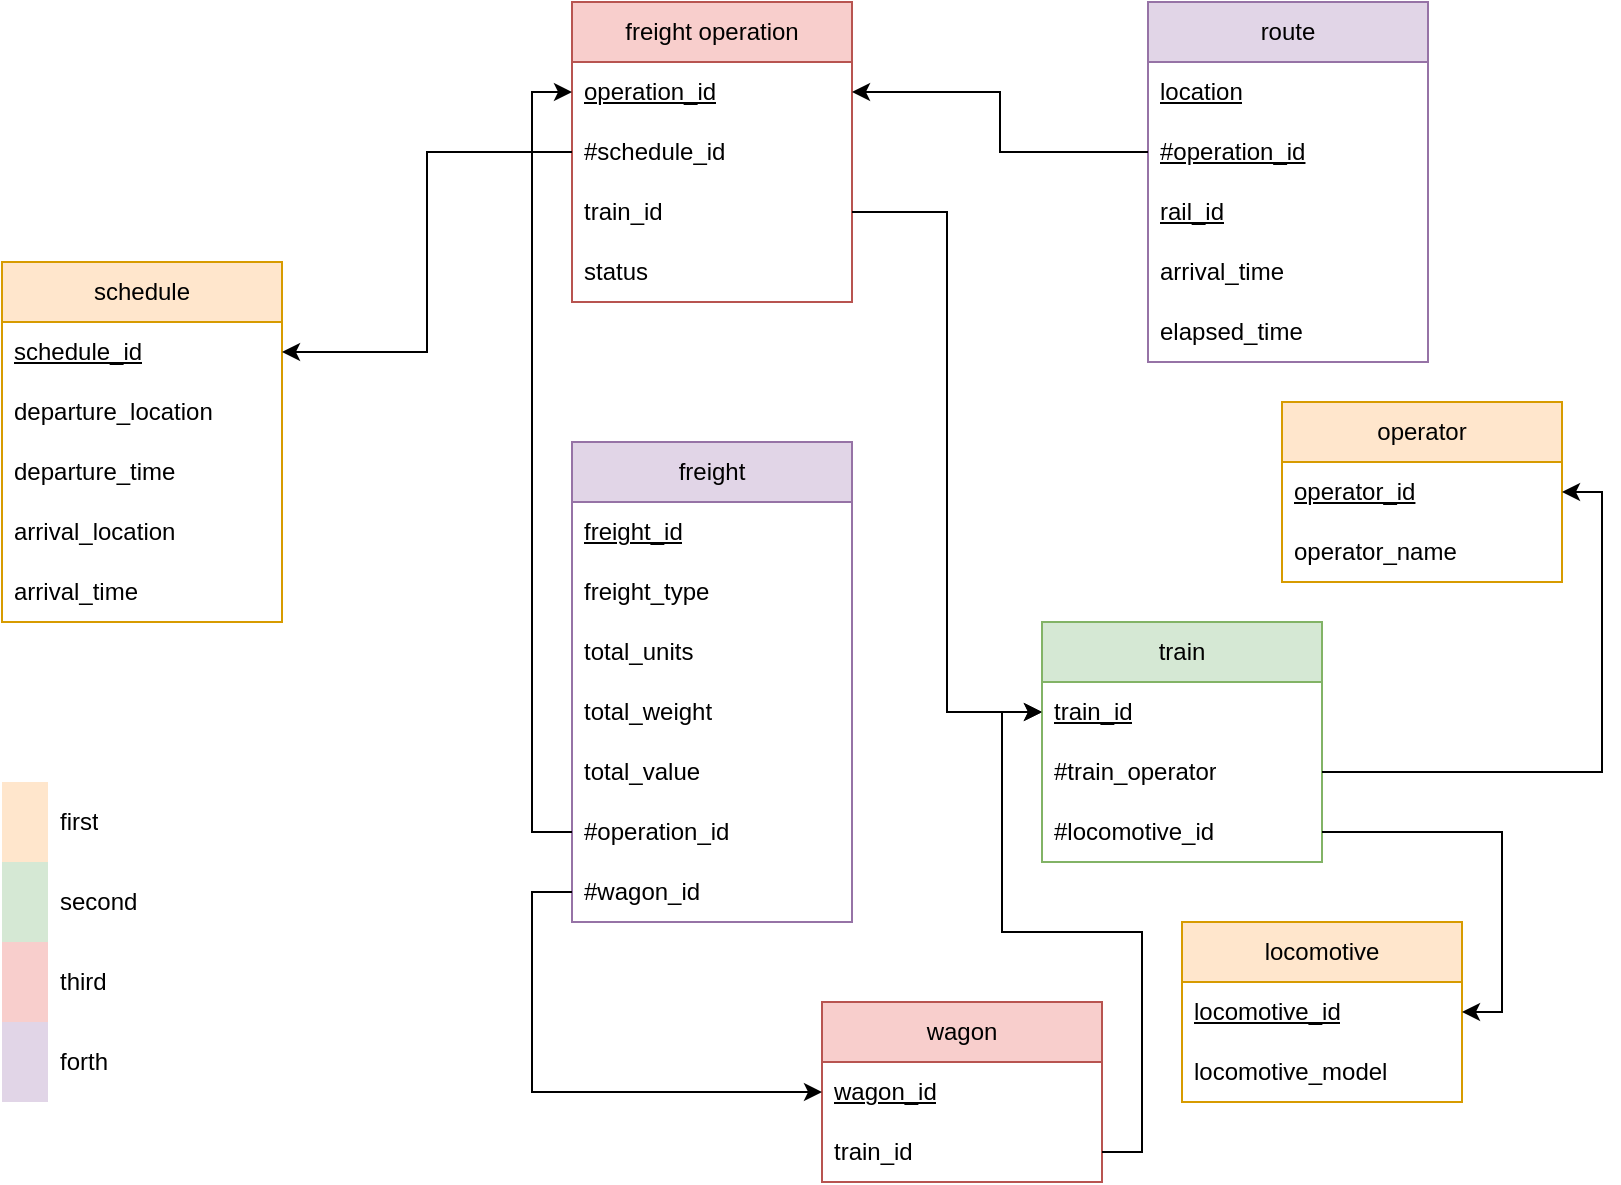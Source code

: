 <mxfile version="24.7.8">
  <diagram name="Page-1" id="gMjgaY1mDzg52uf6RHoy">
    <mxGraphModel dx="1050" dy="558" grid="1" gridSize="10" guides="1" tooltips="1" connect="1" arrows="1" fold="1" page="1" pageScale="1" pageWidth="850" pageHeight="1100" math="0" shadow="0">
      <root>
        <mxCell id="0" />
        <mxCell id="1" parent="0" />
        <mxCell id="dckKvthKJIGiGGlBJJBI-11" value="schedule" style="swimlane;fontStyle=0;childLayout=stackLayout;horizontal=1;startSize=30;horizontalStack=0;resizeParent=1;resizeParentMax=0;resizeLast=0;collapsible=1;marginBottom=0;whiteSpace=wrap;html=1;fillColor=#ffe6cc;strokeColor=#d79b00;" vertex="1" parent="1">
          <mxGeometry x="37" y="350" width="140" height="180" as="geometry" />
        </mxCell>
        <mxCell id="dckKvthKJIGiGGlBJJBI-19" value="schedule_id" style="text;strokeColor=none;fillColor=none;align=left;verticalAlign=middle;spacingLeft=4;spacingRight=4;overflow=hidden;points=[[0,0.5],[1,0.5]];portConstraint=eastwest;rotatable=0;whiteSpace=wrap;html=1;fontStyle=4" vertex="1" parent="dckKvthKJIGiGGlBJJBI-11">
          <mxGeometry y="30" width="140" height="30" as="geometry" />
        </mxCell>
        <mxCell id="dckKvthKJIGiGGlBJJBI-12" value="departure_location" style="text;strokeColor=none;fillColor=none;align=left;verticalAlign=middle;spacingLeft=4;spacingRight=4;overflow=hidden;points=[[0,0.5],[1,0.5]];portConstraint=eastwest;rotatable=0;whiteSpace=wrap;html=1;" vertex="1" parent="dckKvthKJIGiGGlBJJBI-11">
          <mxGeometry y="60" width="140" height="30" as="geometry" />
        </mxCell>
        <mxCell id="dckKvthKJIGiGGlBJJBI-13" value="departure_time" style="text;strokeColor=none;fillColor=none;align=left;verticalAlign=middle;spacingLeft=4;spacingRight=4;overflow=hidden;points=[[0,0.5],[1,0.5]];portConstraint=eastwest;rotatable=0;whiteSpace=wrap;html=1;" vertex="1" parent="dckKvthKJIGiGGlBJJBI-11">
          <mxGeometry y="90" width="140" height="30" as="geometry" />
        </mxCell>
        <mxCell id="dckKvthKJIGiGGlBJJBI-14" value="arrival_location" style="text;strokeColor=none;fillColor=none;align=left;verticalAlign=middle;spacingLeft=4;spacingRight=4;overflow=hidden;points=[[0,0.5],[1,0.5]];portConstraint=eastwest;rotatable=0;whiteSpace=wrap;html=1;" vertex="1" parent="dckKvthKJIGiGGlBJJBI-11">
          <mxGeometry y="120" width="140" height="30" as="geometry" />
        </mxCell>
        <mxCell id="dckKvthKJIGiGGlBJJBI-15" value="arrival_time" style="text;strokeColor=none;fillColor=none;align=left;verticalAlign=middle;spacingLeft=4;spacingRight=4;overflow=hidden;points=[[0,0.5],[1,0.5]];portConstraint=eastwest;rotatable=0;whiteSpace=wrap;html=1;" vertex="1" parent="dckKvthKJIGiGGlBJJBI-11">
          <mxGeometry y="150" width="140" height="30" as="geometry" />
        </mxCell>
        <mxCell id="dckKvthKJIGiGGlBJJBI-21" value="locomotive" style="swimlane;fontStyle=0;childLayout=stackLayout;horizontal=1;startSize=30;horizontalStack=0;resizeParent=1;resizeParentMax=0;resizeLast=0;collapsible=1;marginBottom=0;whiteSpace=wrap;html=1;fillColor=#ffe6cc;strokeColor=#d79b00;" vertex="1" parent="1">
          <mxGeometry x="627" y="680" width="140" height="90" as="geometry" />
        </mxCell>
        <mxCell id="dckKvthKJIGiGGlBJJBI-22" value="locomotive_id" style="text;strokeColor=none;fillColor=none;align=left;verticalAlign=middle;spacingLeft=4;spacingRight=4;overflow=hidden;points=[[0,0.5],[1,0.5]];portConstraint=eastwest;rotatable=0;whiteSpace=wrap;html=1;fontStyle=4" vertex="1" parent="dckKvthKJIGiGGlBJJBI-21">
          <mxGeometry y="30" width="140" height="30" as="geometry" />
        </mxCell>
        <mxCell id="dckKvthKJIGiGGlBJJBI-23" value="locomotive_model" style="text;strokeColor=none;fillColor=none;align=left;verticalAlign=middle;spacingLeft=4;spacingRight=4;overflow=hidden;points=[[0,0.5],[1,0.5]];portConstraint=eastwest;rotatable=0;whiteSpace=wrap;html=1;" vertex="1" parent="dckKvthKJIGiGGlBJJBI-21">
          <mxGeometry y="60" width="140" height="30" as="geometry" />
        </mxCell>
        <mxCell id="dckKvthKJIGiGGlBJJBI-26" value="freight operation" style="swimlane;fontStyle=0;childLayout=stackLayout;horizontal=1;startSize=30;horizontalStack=0;resizeParent=1;resizeParentMax=0;resizeLast=0;collapsible=1;marginBottom=0;whiteSpace=wrap;html=1;fillColor=#f8cecc;strokeColor=#b85450;" vertex="1" parent="1">
          <mxGeometry x="322" y="220" width="140" height="150" as="geometry" />
        </mxCell>
        <mxCell id="dckKvthKJIGiGGlBJJBI-27" value="operation_id" style="text;strokeColor=none;fillColor=none;align=left;verticalAlign=middle;spacingLeft=4;spacingRight=4;overflow=hidden;points=[[0,0.5],[1,0.5]];portConstraint=eastwest;rotatable=0;whiteSpace=wrap;html=1;fontStyle=4" vertex="1" parent="dckKvthKJIGiGGlBJJBI-26">
          <mxGeometry y="30" width="140" height="30" as="geometry" />
        </mxCell>
        <mxCell id="dckKvthKJIGiGGlBJJBI-28" value="#schedule_id" style="text;strokeColor=none;fillColor=none;align=left;verticalAlign=middle;spacingLeft=4;spacingRight=4;overflow=hidden;points=[[0,0.5],[1,0.5]];portConstraint=eastwest;rotatable=0;whiteSpace=wrap;html=1;" vertex="1" parent="dckKvthKJIGiGGlBJJBI-26">
          <mxGeometry y="60" width="140" height="30" as="geometry" />
        </mxCell>
        <mxCell id="dckKvthKJIGiGGlBJJBI-30" value="train_id" style="text;strokeColor=none;fillColor=none;align=left;verticalAlign=middle;spacingLeft=4;spacingRight=4;overflow=hidden;points=[[0,0.5],[1,0.5]];portConstraint=eastwest;rotatable=0;whiteSpace=wrap;html=1;" vertex="1" parent="dckKvthKJIGiGGlBJJBI-26">
          <mxGeometry y="90" width="140" height="30" as="geometry" />
        </mxCell>
        <mxCell id="dckKvthKJIGiGGlBJJBI-84" value="status" style="text;strokeColor=none;fillColor=none;align=left;verticalAlign=middle;spacingLeft=4;spacingRight=4;overflow=hidden;points=[[0,0.5],[1,0.5]];portConstraint=eastwest;rotatable=0;whiteSpace=wrap;html=1;" vertex="1" parent="dckKvthKJIGiGGlBJJBI-26">
          <mxGeometry y="120" width="140" height="30" as="geometry" />
        </mxCell>
        <mxCell id="dckKvthKJIGiGGlBJJBI-32" style="edgeStyle=orthogonalEdgeStyle;rounded=0;orthogonalLoop=1;jettySize=auto;html=1;exitX=1;exitY=0.5;exitDx=0;exitDy=0;" edge="1" parent="1" source="dckKvthKJIGiGGlBJJBI-30" target="dckKvthKJIGiGGlBJJBI-64">
          <mxGeometry relative="1" as="geometry" />
        </mxCell>
        <mxCell id="dckKvthKJIGiGGlBJJBI-33" style="edgeStyle=orthogonalEdgeStyle;rounded=0;orthogonalLoop=1;jettySize=auto;html=1;exitX=0;exitY=0.5;exitDx=0;exitDy=0;entryX=1;entryY=0.5;entryDx=0;entryDy=0;" edge="1" parent="1" source="dckKvthKJIGiGGlBJJBI-28" target="dckKvthKJIGiGGlBJJBI-19">
          <mxGeometry relative="1" as="geometry" />
        </mxCell>
        <mxCell id="dckKvthKJIGiGGlBJJBI-34" value="route" style="swimlane;fontStyle=0;childLayout=stackLayout;horizontal=1;startSize=30;horizontalStack=0;resizeParent=1;resizeParentMax=0;resizeLast=0;collapsible=1;marginBottom=0;whiteSpace=wrap;html=1;fillColor=#e1d5e7;strokeColor=#9673a6;" vertex="1" parent="1">
          <mxGeometry x="610" y="220" width="140" height="180" as="geometry" />
        </mxCell>
        <mxCell id="dckKvthKJIGiGGlBJJBI-35" value="location" style="text;strokeColor=none;fillColor=none;align=left;verticalAlign=middle;spacingLeft=4;spacingRight=4;overflow=hidden;points=[[0,0.5],[1,0.5]];portConstraint=eastwest;rotatable=0;whiteSpace=wrap;html=1;fontStyle=4" vertex="1" parent="dckKvthKJIGiGGlBJJBI-34">
          <mxGeometry y="30" width="140" height="30" as="geometry" />
        </mxCell>
        <mxCell id="dckKvthKJIGiGGlBJJBI-38" value="#operation_id" style="text;strokeColor=none;fillColor=none;align=left;verticalAlign=middle;spacingLeft=4;spacingRight=4;overflow=hidden;points=[[0,0.5],[1,0.5]];portConstraint=eastwest;rotatable=0;whiteSpace=wrap;html=1;fontStyle=4" vertex="1" parent="dckKvthKJIGiGGlBJJBI-34">
          <mxGeometry y="60" width="140" height="30" as="geometry" />
        </mxCell>
        <mxCell id="dckKvthKJIGiGGlBJJBI-103" value="&lt;div&gt;rail_id&lt;/div&gt;" style="text;strokeColor=none;fillColor=none;align=left;verticalAlign=middle;spacingLeft=4;spacingRight=4;overflow=hidden;points=[[0,0.5],[1,0.5]];portConstraint=eastwest;rotatable=0;whiteSpace=wrap;html=1;fontStyle=4" vertex="1" parent="dckKvthKJIGiGGlBJJBI-34">
          <mxGeometry y="90" width="140" height="30" as="geometry" />
        </mxCell>
        <mxCell id="dckKvthKJIGiGGlBJJBI-36" value="arrival_time" style="text;strokeColor=none;fillColor=none;align=left;verticalAlign=middle;spacingLeft=4;spacingRight=4;overflow=hidden;points=[[0,0.5],[1,0.5]];portConstraint=eastwest;rotatable=0;whiteSpace=wrap;html=1;" vertex="1" parent="dckKvthKJIGiGGlBJJBI-34">
          <mxGeometry y="120" width="140" height="30" as="geometry" />
        </mxCell>
        <mxCell id="dckKvthKJIGiGGlBJJBI-37" value="elapsed_time" style="text;strokeColor=none;fillColor=none;align=left;verticalAlign=middle;spacingLeft=4;spacingRight=4;overflow=hidden;points=[[0,0.5],[1,0.5]];portConstraint=eastwest;rotatable=0;whiteSpace=wrap;html=1;" vertex="1" parent="dckKvthKJIGiGGlBJJBI-34">
          <mxGeometry y="150" width="140" height="30" as="geometry" />
        </mxCell>
        <mxCell id="dckKvthKJIGiGGlBJJBI-39" style="edgeStyle=orthogonalEdgeStyle;rounded=0;orthogonalLoop=1;jettySize=auto;html=1;exitX=0;exitY=0.5;exitDx=0;exitDy=0;entryX=1;entryY=0.5;entryDx=0;entryDy=0;" edge="1" parent="1" source="dckKvthKJIGiGGlBJJBI-38" target="dckKvthKJIGiGGlBJJBI-27">
          <mxGeometry relative="1" as="geometry" />
        </mxCell>
        <mxCell id="dckKvthKJIGiGGlBJJBI-56" value="freight" style="swimlane;fontStyle=0;childLayout=stackLayout;horizontal=1;startSize=30;horizontalStack=0;resizeParent=1;resizeParentMax=0;resizeLast=0;collapsible=1;marginBottom=0;whiteSpace=wrap;html=1;fillColor=#e1d5e7;strokeColor=#9673a6;" vertex="1" parent="1">
          <mxGeometry x="322" y="440" width="140" height="240" as="geometry" />
        </mxCell>
        <mxCell id="dckKvthKJIGiGGlBJJBI-57" value="freight_id" style="text;strokeColor=none;fillColor=none;align=left;verticalAlign=middle;spacingLeft=4;spacingRight=4;overflow=hidden;points=[[0,0.5],[1,0.5]];portConstraint=eastwest;rotatable=0;whiteSpace=wrap;html=1;fontStyle=4" vertex="1" parent="dckKvthKJIGiGGlBJJBI-56">
          <mxGeometry y="30" width="140" height="30" as="geometry" />
        </mxCell>
        <mxCell id="dckKvthKJIGiGGlBJJBI-58" value="freight_type" style="text;strokeColor=none;fillColor=none;align=left;verticalAlign=middle;spacingLeft=4;spacingRight=4;overflow=hidden;points=[[0,0.5],[1,0.5]];portConstraint=eastwest;rotatable=0;whiteSpace=wrap;html=1;" vertex="1" parent="dckKvthKJIGiGGlBJJBI-56">
          <mxGeometry y="60" width="140" height="30" as="geometry" />
        </mxCell>
        <mxCell id="dckKvthKJIGiGGlBJJBI-59" value="total_units" style="text;strokeColor=none;fillColor=none;align=left;verticalAlign=middle;spacingLeft=4;spacingRight=4;overflow=hidden;points=[[0,0.5],[1,0.5]];portConstraint=eastwest;rotatable=0;whiteSpace=wrap;html=1;" vertex="1" parent="dckKvthKJIGiGGlBJJBI-56">
          <mxGeometry y="90" width="140" height="30" as="geometry" />
        </mxCell>
        <mxCell id="dckKvthKJIGiGGlBJJBI-60" value="total_weight" style="text;strokeColor=none;fillColor=none;align=left;verticalAlign=middle;spacingLeft=4;spacingRight=4;overflow=hidden;points=[[0,0.5],[1,0.5]];portConstraint=eastwest;rotatable=0;whiteSpace=wrap;html=1;" vertex="1" parent="dckKvthKJIGiGGlBJJBI-56">
          <mxGeometry y="120" width="140" height="30" as="geometry" />
        </mxCell>
        <mxCell id="dckKvthKJIGiGGlBJJBI-61" value="total_value" style="text;strokeColor=none;fillColor=none;align=left;verticalAlign=middle;spacingLeft=4;spacingRight=4;overflow=hidden;points=[[0,0.5],[1,0.5]];portConstraint=eastwest;rotatable=0;whiteSpace=wrap;html=1;" vertex="1" parent="dckKvthKJIGiGGlBJJBI-56">
          <mxGeometry y="150" width="140" height="30" as="geometry" />
        </mxCell>
        <mxCell id="dckKvthKJIGiGGlBJJBI-85" value="#operation_id" style="text;strokeColor=none;fillColor=none;align=left;verticalAlign=middle;spacingLeft=4;spacingRight=4;overflow=hidden;points=[[0,0.5],[1,0.5]];portConstraint=eastwest;rotatable=0;whiteSpace=wrap;html=1;" vertex="1" parent="dckKvthKJIGiGGlBJJBI-56">
          <mxGeometry y="180" width="140" height="30" as="geometry" />
        </mxCell>
        <mxCell id="dckKvthKJIGiGGlBJJBI-86" value="#wagon_id" style="text;strokeColor=none;fillColor=none;align=left;verticalAlign=middle;spacingLeft=4;spacingRight=4;overflow=hidden;points=[[0,0.5],[1,0.5]];portConstraint=eastwest;rotatable=0;whiteSpace=wrap;html=1;" vertex="1" parent="dckKvthKJIGiGGlBJJBI-56">
          <mxGeometry y="210" width="140" height="30" as="geometry" />
        </mxCell>
        <mxCell id="dckKvthKJIGiGGlBJJBI-62" style="edgeStyle=orthogonalEdgeStyle;rounded=0;orthogonalLoop=1;jettySize=auto;html=1;exitX=0;exitY=0.5;exitDx=0;exitDy=0;entryX=0;entryY=0.5;entryDx=0;entryDy=0;" edge="1" parent="1" source="dckKvthKJIGiGGlBJJBI-29" target="dckKvthKJIGiGGlBJJBI-57">
          <mxGeometry relative="1" as="geometry" />
        </mxCell>
        <mxCell id="dckKvthKJIGiGGlBJJBI-63" value="train" style="swimlane;fontStyle=0;childLayout=stackLayout;horizontal=1;startSize=30;horizontalStack=0;resizeParent=1;resizeParentMax=0;resizeLast=0;collapsible=1;marginBottom=0;whiteSpace=wrap;html=1;fillColor=#d5e8d4;strokeColor=#82b366;" vertex="1" parent="1">
          <mxGeometry x="557" y="530" width="140" height="120" as="geometry" />
        </mxCell>
        <mxCell id="dckKvthKJIGiGGlBJJBI-64" value="train_id" style="text;strokeColor=none;fillColor=none;align=left;verticalAlign=middle;spacingLeft=4;spacingRight=4;overflow=hidden;points=[[0,0.5],[1,0.5]];portConstraint=eastwest;rotatable=0;whiteSpace=wrap;html=1;fontStyle=4" vertex="1" parent="dckKvthKJIGiGGlBJJBI-63">
          <mxGeometry y="30" width="140" height="30" as="geometry" />
        </mxCell>
        <mxCell id="dckKvthKJIGiGGlBJJBI-65" value="#train_operator" style="text;strokeColor=none;fillColor=none;align=left;verticalAlign=middle;spacingLeft=4;spacingRight=4;overflow=hidden;points=[[0,0.5],[1,0.5]];portConstraint=eastwest;rotatable=0;whiteSpace=wrap;html=1;" vertex="1" parent="dckKvthKJIGiGGlBJJBI-63">
          <mxGeometry y="60" width="140" height="30" as="geometry" />
        </mxCell>
        <mxCell id="dckKvthKJIGiGGlBJJBI-66" value="#locomotive_id" style="text;strokeColor=none;fillColor=none;align=left;verticalAlign=middle;spacingLeft=4;spacingRight=4;overflow=hidden;points=[[0,0.5],[1,0.5]];portConstraint=eastwest;rotatable=0;whiteSpace=wrap;html=1;" vertex="1" parent="dckKvthKJIGiGGlBJJBI-63">
          <mxGeometry y="90" width="140" height="30" as="geometry" />
        </mxCell>
        <mxCell id="dckKvthKJIGiGGlBJJBI-69" style="edgeStyle=orthogonalEdgeStyle;rounded=0;orthogonalLoop=1;jettySize=auto;html=1;entryX=1;entryY=0.5;entryDx=0;entryDy=0;" edge="1" parent="1" source="dckKvthKJIGiGGlBJJBI-66" target="dckKvthKJIGiGGlBJJBI-22">
          <mxGeometry relative="1" as="geometry" />
        </mxCell>
        <mxCell id="dckKvthKJIGiGGlBJJBI-70" value="wagon" style="swimlane;fontStyle=0;childLayout=stackLayout;horizontal=1;startSize=30;horizontalStack=0;resizeParent=1;resizeParentMax=0;resizeLast=0;collapsible=1;marginBottom=0;whiteSpace=wrap;html=1;fillColor=#f8cecc;strokeColor=#b85450;" vertex="1" parent="1">
          <mxGeometry x="447" y="720" width="140" height="90" as="geometry" />
        </mxCell>
        <mxCell id="dckKvthKJIGiGGlBJJBI-71" value="wagon_id" style="text;strokeColor=none;fillColor=none;align=left;verticalAlign=middle;spacingLeft=4;spacingRight=4;overflow=hidden;points=[[0,0.5],[1,0.5]];portConstraint=eastwest;rotatable=0;whiteSpace=wrap;html=1;fontStyle=4" vertex="1" parent="dckKvthKJIGiGGlBJJBI-70">
          <mxGeometry y="30" width="140" height="30" as="geometry" />
        </mxCell>
        <mxCell id="dckKvthKJIGiGGlBJJBI-73" value="train_id" style="text;strokeColor=none;fillColor=none;align=left;verticalAlign=middle;spacingLeft=4;spacingRight=4;overflow=hidden;points=[[0,0.5],[1,0.5]];portConstraint=eastwest;rotatable=0;whiteSpace=wrap;html=1;" vertex="1" parent="dckKvthKJIGiGGlBJJBI-70">
          <mxGeometry y="60" width="140" height="30" as="geometry" />
        </mxCell>
        <mxCell id="dckKvthKJIGiGGlBJJBI-75" style="edgeStyle=orthogonalEdgeStyle;rounded=0;orthogonalLoop=1;jettySize=auto;html=1;exitX=1;exitY=0.5;exitDx=0;exitDy=0;entryX=0;entryY=0.5;entryDx=0;entryDy=0;" edge="1" parent="1" source="dckKvthKJIGiGGlBJJBI-73" target="dckKvthKJIGiGGlBJJBI-64">
          <mxGeometry relative="1" as="geometry" />
        </mxCell>
        <mxCell id="dckKvthKJIGiGGlBJJBI-76" value="operator" style="swimlane;fontStyle=0;childLayout=stackLayout;horizontal=1;startSize=30;horizontalStack=0;resizeParent=1;resizeParentMax=0;resizeLast=0;collapsible=1;marginBottom=0;whiteSpace=wrap;html=1;fillColor=#ffe6cc;strokeColor=#d79b00;" vertex="1" parent="1">
          <mxGeometry x="677" y="420" width="140" height="90" as="geometry" />
        </mxCell>
        <mxCell id="dckKvthKJIGiGGlBJJBI-77" value="operator_id" style="text;strokeColor=none;fillColor=none;align=left;verticalAlign=middle;spacingLeft=4;spacingRight=4;overflow=hidden;points=[[0,0.5],[1,0.5]];portConstraint=eastwest;rotatable=0;whiteSpace=wrap;html=1;fontStyle=4" vertex="1" parent="dckKvthKJIGiGGlBJJBI-76">
          <mxGeometry y="30" width="140" height="30" as="geometry" />
        </mxCell>
        <mxCell id="dckKvthKJIGiGGlBJJBI-78" value="operator_name" style="text;strokeColor=none;fillColor=none;align=left;verticalAlign=middle;spacingLeft=4;spacingRight=4;overflow=hidden;points=[[0,0.5],[1,0.5]];portConstraint=eastwest;rotatable=0;whiteSpace=wrap;html=1;" vertex="1" parent="dckKvthKJIGiGGlBJJBI-76">
          <mxGeometry y="60" width="140" height="30" as="geometry" />
        </mxCell>
        <mxCell id="dckKvthKJIGiGGlBJJBI-80" style="edgeStyle=orthogonalEdgeStyle;rounded=0;orthogonalLoop=1;jettySize=auto;html=1;entryX=1;entryY=0.5;entryDx=0;entryDy=0;" edge="1" parent="1" target="dckKvthKJIGiGGlBJJBI-76">
          <mxGeometry relative="1" as="geometry">
            <mxPoint x="697" y="605" as="sourcePoint" />
            <Array as="points">
              <mxPoint x="837" y="605" />
              <mxPoint x="837" y="465" />
            </Array>
          </mxGeometry>
        </mxCell>
        <mxCell id="dckKvthKJIGiGGlBJJBI-83" style="edgeStyle=orthogonalEdgeStyle;rounded=0;orthogonalLoop=1;jettySize=auto;html=1;entryX=0;entryY=0.5;entryDx=0;entryDy=0;" edge="1" parent="1" source="dckKvthKJIGiGGlBJJBI-72" target="dckKvthKJIGiGGlBJJBI-57">
          <mxGeometry relative="1" as="geometry" />
        </mxCell>
        <mxCell id="dckKvthKJIGiGGlBJJBI-87" style="edgeStyle=orthogonalEdgeStyle;rounded=0;orthogonalLoop=1;jettySize=auto;html=1;entryX=0;entryY=0.5;entryDx=0;entryDy=0;" edge="1" parent="1" source="dckKvthKJIGiGGlBJJBI-85" target="dckKvthKJIGiGGlBJJBI-27">
          <mxGeometry relative="1" as="geometry" />
        </mxCell>
        <mxCell id="dckKvthKJIGiGGlBJJBI-88" style="edgeStyle=orthogonalEdgeStyle;rounded=0;orthogonalLoop=1;jettySize=auto;html=1;exitX=0;exitY=0.5;exitDx=0;exitDy=0;entryX=0;entryY=0.5;entryDx=0;entryDy=0;" edge="1" parent="1" source="dckKvthKJIGiGGlBJJBI-86" target="dckKvthKJIGiGGlBJJBI-71">
          <mxGeometry relative="1" as="geometry" />
        </mxCell>
        <mxCell id="dckKvthKJIGiGGlBJJBI-90" value="" style="shape=table;startSize=0;container=1;collapsible=0;childLayout=tableLayout;swimlaneLine=1;fillColor=none;strokeColor=none;" vertex="1" parent="1">
          <mxGeometry x="37" y="610" width="120" height="160" as="geometry" />
        </mxCell>
        <mxCell id="dckKvthKJIGiGGlBJJBI-91" value="" style="shape=tableRow;horizontal=0;startSize=0;swimlaneHead=0;swimlaneBody=0;strokeColor=inherit;top=0;left=0;bottom=0;right=0;collapsible=0;dropTarget=0;fillColor=none;points=[[0,0.5],[1,0.5]];portConstraint=eastwest;swimlaneLine=1;" vertex="1" parent="dckKvthKJIGiGGlBJJBI-90">
          <mxGeometry width="120" height="40" as="geometry" />
        </mxCell>
        <mxCell id="dckKvthKJIGiGGlBJJBI-92" value="" style="shape=partialRectangle;html=1;whiteSpace=wrap;connectable=0;strokeColor=#d79b00;overflow=hidden;fillColor=#ffe6cc;top=0;left=0;bottom=0;right=0;pointerEvents=1;swimlaneLine=1;" vertex="1" parent="dckKvthKJIGiGGlBJJBI-91">
          <mxGeometry width="23" height="40" as="geometry">
            <mxRectangle width="23" height="40" as="alternateBounds" />
          </mxGeometry>
        </mxCell>
        <mxCell id="dckKvthKJIGiGGlBJJBI-93" value="first" style="shape=partialRectangle;html=1;whiteSpace=wrap;connectable=0;strokeColor=inherit;overflow=hidden;fillColor=none;top=0;left=0;bottom=0;right=0;pointerEvents=1;swimlaneLine=1;align=left;spacingLeft=4;" vertex="1" parent="dckKvthKJIGiGGlBJJBI-91">
          <mxGeometry x="23" width="97" height="40" as="geometry">
            <mxRectangle width="97" height="40" as="alternateBounds" />
          </mxGeometry>
        </mxCell>
        <mxCell id="dckKvthKJIGiGGlBJJBI-94" value="" style="shape=tableRow;horizontal=0;startSize=0;swimlaneHead=0;swimlaneBody=0;strokeColor=inherit;top=0;left=0;bottom=0;right=0;collapsible=0;dropTarget=0;fillColor=none;points=[[0,0.5],[1,0.5]];portConstraint=eastwest;swimlaneLine=1;" vertex="1" parent="dckKvthKJIGiGGlBJJBI-90">
          <mxGeometry y="40" width="120" height="40" as="geometry" />
        </mxCell>
        <mxCell id="dckKvthKJIGiGGlBJJBI-95" value="" style="shape=partialRectangle;html=1;whiteSpace=wrap;connectable=0;strokeColor=#82b366;overflow=hidden;fillColor=#d5e8d4;top=0;left=0;bottom=0;right=0;pointerEvents=1;swimlaneLine=1;" vertex="1" parent="dckKvthKJIGiGGlBJJBI-94">
          <mxGeometry width="23" height="40" as="geometry">
            <mxRectangle width="23" height="40" as="alternateBounds" />
          </mxGeometry>
        </mxCell>
        <mxCell id="dckKvthKJIGiGGlBJJBI-96" value="second" style="shape=partialRectangle;html=1;whiteSpace=wrap;connectable=0;strokeColor=inherit;overflow=hidden;fillColor=none;top=0;left=0;bottom=0;right=0;pointerEvents=1;swimlaneLine=1;align=left;spacingLeft=4;" vertex="1" parent="dckKvthKJIGiGGlBJJBI-94">
          <mxGeometry x="23" width="97" height="40" as="geometry">
            <mxRectangle width="97" height="40" as="alternateBounds" />
          </mxGeometry>
        </mxCell>
        <mxCell id="dckKvthKJIGiGGlBJJBI-97" value="" style="shape=tableRow;horizontal=0;startSize=0;swimlaneHead=0;swimlaneBody=0;strokeColor=inherit;top=0;left=0;bottom=0;right=0;collapsible=0;dropTarget=0;fillColor=none;points=[[0,0.5],[1,0.5]];portConstraint=eastwest;swimlaneLine=1;" vertex="1" parent="dckKvthKJIGiGGlBJJBI-90">
          <mxGeometry y="80" width="120" height="40" as="geometry" />
        </mxCell>
        <mxCell id="dckKvthKJIGiGGlBJJBI-98" value="" style="shape=partialRectangle;html=1;whiteSpace=wrap;connectable=0;strokeColor=#b85450;overflow=hidden;fillColor=#f8cecc;top=0;left=0;bottom=0;right=0;pointerEvents=1;swimlaneLine=1;" vertex="1" parent="dckKvthKJIGiGGlBJJBI-97">
          <mxGeometry width="23" height="40" as="geometry">
            <mxRectangle width="23" height="40" as="alternateBounds" />
          </mxGeometry>
        </mxCell>
        <mxCell id="dckKvthKJIGiGGlBJJBI-99" value="third" style="shape=partialRectangle;html=1;whiteSpace=wrap;connectable=0;strokeColor=inherit;overflow=hidden;fillColor=none;top=0;left=0;bottom=0;right=0;pointerEvents=1;swimlaneLine=1;align=left;spacingLeft=4;" vertex="1" parent="dckKvthKJIGiGGlBJJBI-97">
          <mxGeometry x="23" width="97" height="40" as="geometry">
            <mxRectangle width="97" height="40" as="alternateBounds" />
          </mxGeometry>
        </mxCell>
        <mxCell id="dckKvthKJIGiGGlBJJBI-100" style="shape=tableRow;horizontal=0;startSize=0;swimlaneHead=0;swimlaneBody=0;strokeColor=inherit;top=0;left=0;bottom=0;right=0;collapsible=0;dropTarget=0;fillColor=none;points=[[0,0.5],[1,0.5]];portConstraint=eastwest;swimlaneLine=1;" vertex="1" parent="dckKvthKJIGiGGlBJJBI-90">
          <mxGeometry y="120" width="120" height="40" as="geometry" />
        </mxCell>
        <mxCell id="dckKvthKJIGiGGlBJJBI-101" style="shape=partialRectangle;html=1;whiteSpace=wrap;connectable=0;strokeColor=#9673a6;overflow=hidden;fillColor=#e1d5e7;top=0;left=0;bottom=0;right=0;pointerEvents=1;swimlaneLine=1;" vertex="1" parent="dckKvthKJIGiGGlBJJBI-100">
          <mxGeometry width="23" height="40" as="geometry">
            <mxRectangle width="23" height="40" as="alternateBounds" />
          </mxGeometry>
        </mxCell>
        <mxCell id="dckKvthKJIGiGGlBJJBI-102" value="forth" style="shape=partialRectangle;html=1;whiteSpace=wrap;connectable=0;strokeColor=inherit;overflow=hidden;fillColor=none;top=0;left=0;bottom=0;right=0;pointerEvents=1;swimlaneLine=1;align=left;spacingLeft=4;" vertex="1" parent="dckKvthKJIGiGGlBJJBI-100">
          <mxGeometry x="23" width="97" height="40" as="geometry">
            <mxRectangle width="97" height="40" as="alternateBounds" />
          </mxGeometry>
        </mxCell>
      </root>
    </mxGraphModel>
  </diagram>
</mxfile>
